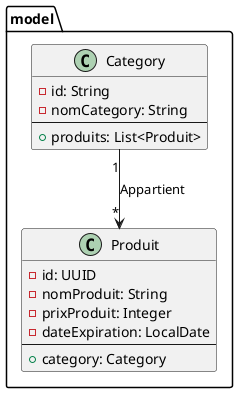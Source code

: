 @startuml

package "model" {

  class Produit {
    - id: UUID
    - nomProduit: String
    - prixProduit: Integer
    - dateExpiration: LocalDate
    --
    +category: Category
  }

  class Category {
    - id: String
    - nomCategory: String
    --
    +produits: List<Produit>
  }

' Relations
  Category "1" --> "*" Produit: Appartient
}

@enduml